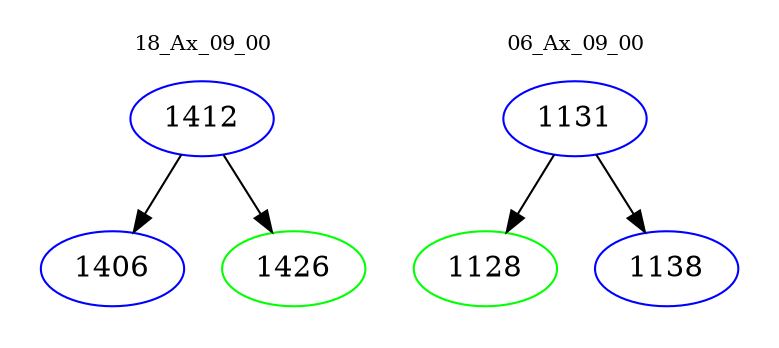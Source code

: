 digraph{
subgraph cluster_0 {
color = white
label = "18_Ax_09_00";
fontsize=10;
T0_1412 [label="1412", color="blue"]
T0_1412 -> T0_1406 [color="black"]
T0_1406 [label="1406", color="blue"]
T0_1412 -> T0_1426 [color="black"]
T0_1426 [label="1426", color="green"]
}
subgraph cluster_1 {
color = white
label = "06_Ax_09_00";
fontsize=10;
T1_1131 [label="1131", color="blue"]
T1_1131 -> T1_1128 [color="black"]
T1_1128 [label="1128", color="green"]
T1_1131 -> T1_1138 [color="black"]
T1_1138 [label="1138", color="blue"]
}
}
